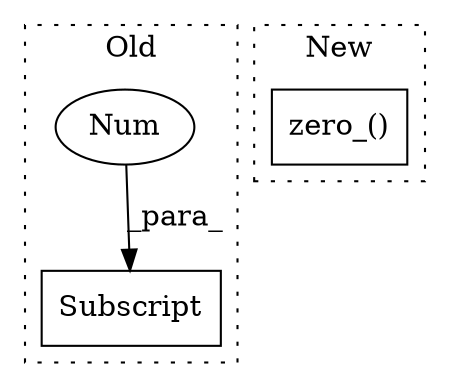 digraph G {
subgraph cluster0 {
1 [label="Subscript" a="63" s="11803,0" l="15,0" shape="box"];
3 [label="Num" a="76" s="11816" l="1" shape="ellipse"];
label = "Old";
style="dotted";
}
subgraph cluster1 {
2 [label="zero_()" a="75" s="11851" l="15" shape="box"];
label = "New";
style="dotted";
}
3 -> 1 [label="_para_"];
}